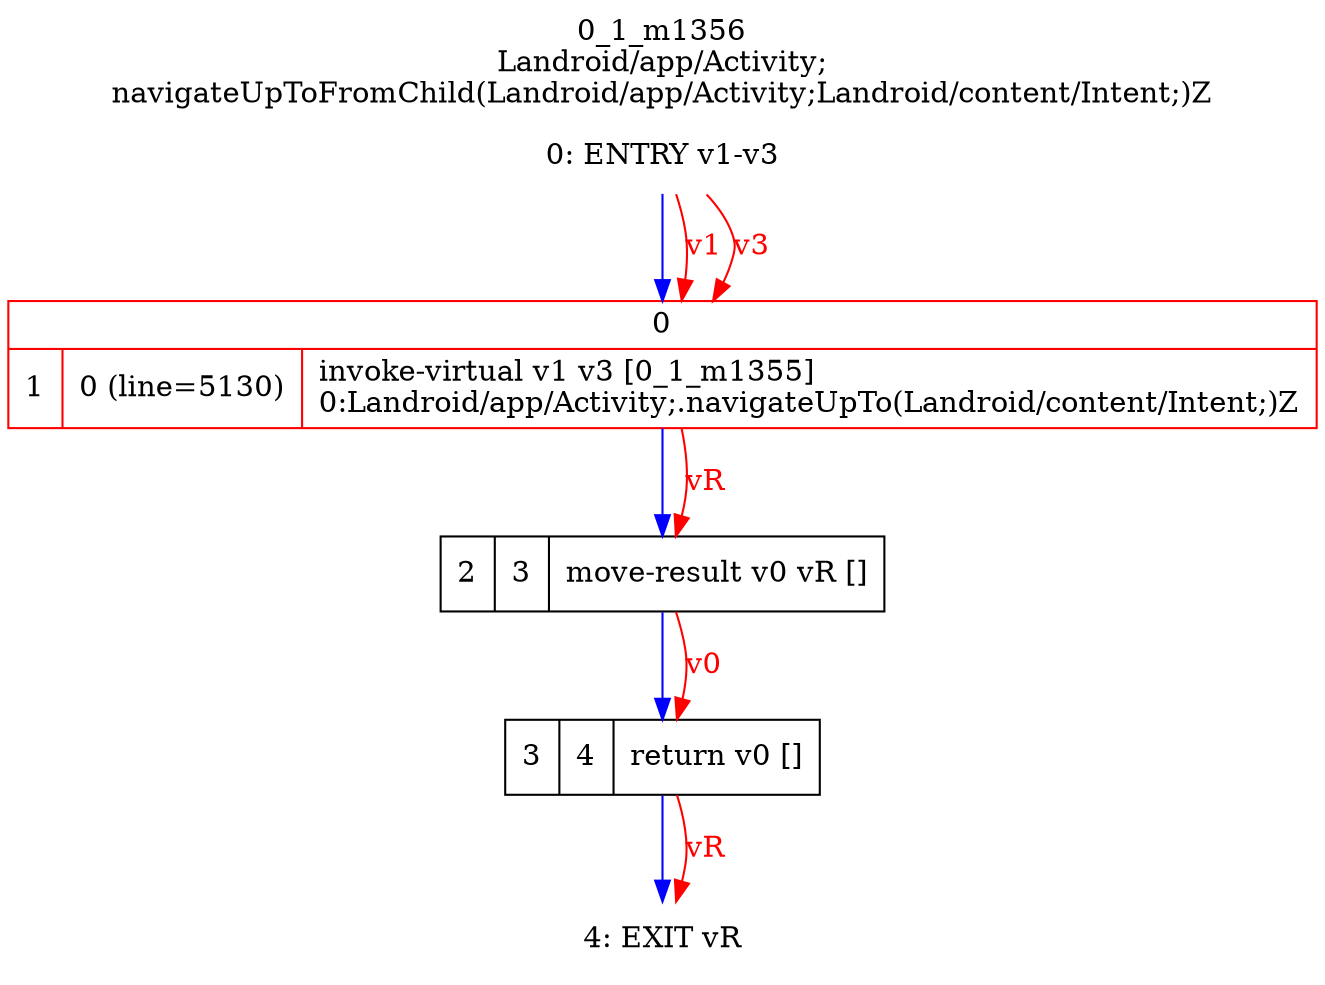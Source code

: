 digraph G {
rankdir=UD;
labelloc=t;
label="0_1_m1356\nLandroid/app/Activity;
navigateUpToFromChild(Landroid/app/Activity;Landroid/content/Intent;)Z";
0[label="0: ENTRY v1-v3",shape=plaintext];
1[label="{0|{1|0 (line=5130)|invoke-virtual v1 v3 [0_1_m1355]\l0:Landroid/app/Activity;.navigateUpTo(Landroid/content/Intent;)Z\l}}",shape=record,URL="0_1_m1355.dot", color=red];
2[label="2|3|move-result v0 vR []\l",shape=record];
3[label="3|4|return v0 []\l",shape=record];
4[label="4: EXIT vR",shape=plaintext];
0->1 [color=blue, fontcolor=blue,weight=100, taillabel=""];
1->2 [color=blue, fontcolor=blue,weight=100, taillabel=""];
2->3 [color=blue, fontcolor=blue,weight=100, taillabel=""];
3->4 [color=blue, fontcolor=blue,weight=100, taillabel=""];
0->1 [color=red, fontcolor=red, label="v1"];
0->1 [color=red, fontcolor=red, label="v3"];
1->2 [color=red, fontcolor=red, label="vR"];
2->3 [color=red, fontcolor=red, label="v0"];
3->4 [color=red, fontcolor=red, label="vR"];
}
